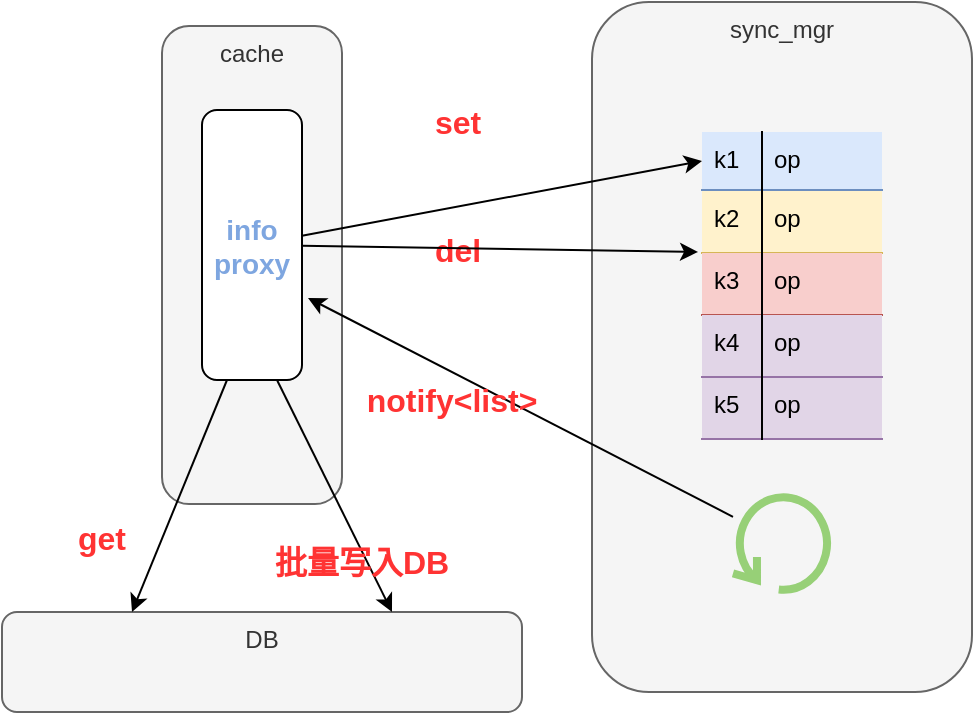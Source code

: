 <mxfile pages="1" version="11.2.3" type="github"><diagram id="eT_U5S_IGcBMHXpxv2Vd" name="Page-1"><mxGraphModel dx="1422" dy="764" grid="1" gridSize="10" guides="1" tooltips="1" connect="1" arrows="1" fold="1" page="1" pageScale="1" pageWidth="827" pageHeight="1169" math="0" shadow="0"><root><mxCell id="0"/><mxCell id="1" parent="0"/><UserObject label="cache" treeRoot="1" id="63o0bYnbZ6jgPsJbByv9-7"><mxCell style="whiteSpace=wrap;html=1;align=center;treeFolding=1;treeMoving=1;container=1;recursiveResize=0;verticalAlign=top;fillColor=#f5f5f5;strokeColor=#666666;fontColor=#333333;rounded=1;" vertex="1" parent="1"><mxGeometry x="155" y="87" width="90" height="239" as="geometry"/></mxCell></UserObject><mxCell id="63o0bYnbZ6jgPsJbByv9-1" value="info&lt;br&gt;proxy" style="rounded=1;whiteSpace=wrap;html=1;fontSize=14;fontStyle=1;fontColor=#7EA6E0;" vertex="1" parent="63o0bYnbZ6jgPsJbByv9-7"><mxGeometry x="20" y="42" width="50" height="135" as="geometry"/></mxCell><mxCell id="63o0bYnbZ6jgPsJbByv9-5" value="del" style="text;html=1;strokeColor=none;fillColor=none;align=center;verticalAlign=middle;whiteSpace=wrap;rounded=0;fontSize=16;fontStyle=1;fontColor=#FF3333;" vertex="1" parent="63o0bYnbZ6jgPsJbByv9-7"><mxGeometry x="128" y="101.5" width="40" height="20" as="geometry"/></mxCell><UserObject label="sync_mgr" treeRoot="1" id="63o0bYnbZ6jgPsJbByv9-8"><mxCell style="whiteSpace=wrap;html=1;align=center;treeFolding=1;treeMoving=1;container=1;recursiveResize=0;verticalAlign=top;fillColor=#f5f5f5;strokeColor=#666666;fontColor=#333333;rounded=1;" vertex="1" parent="1"><mxGeometry x="370" y="75" width="190" height="345" as="geometry"/></mxCell></UserObject><mxCell id="63o0bYnbZ6jgPsJbByv9-10" value="op" style="shape=partialRectangle;top=0;left=0;right=0;bottom=1;align=left;verticalAlign=top;fillColor=#dae8fc;spacingLeft=34;spacingRight=4;overflow=hidden;rotatable=0;points=[[0,0.5],[1,0.5]];portConstraint=eastwest;dropTarget=0;fontSize=12;rounded=1;strokeColor=#6c8ebf;" vertex="1" parent="63o0bYnbZ6jgPsJbByv9-8"><mxGeometry x="55" y="65" width="90" height="29" as="geometry"/></mxCell><mxCell id="63o0bYnbZ6jgPsJbByv9-11" value="k1" style="shape=partialRectangle;top=0;left=0;bottom=0;fillColor=none;align=left;verticalAlign=top;spacingLeft=4;spacingRight=4;overflow=hidden;rotatable=0;points=[];portConstraint=eastwest;part=1;fontSize=12;" vertex="1" connectable="0" parent="63o0bYnbZ6jgPsJbByv9-10"><mxGeometry width="30" height="30" as="geometry"/></mxCell><mxCell id="63o0bYnbZ6jgPsJbByv9-12" value="op" style="shape=partialRectangle;top=0;left=0;right=0;bottom=1;align=left;verticalAlign=top;fillColor=#fff2cc;spacingLeft=34;spacingRight=4;overflow=hidden;rotatable=0;points=[[0,0.5],[1,0.5]];portConstraint=eastwest;dropTarget=0;fontSize=12;rounded=1;strokeColor=#d6b656;" vertex="1" parent="63o0bYnbZ6jgPsJbByv9-8"><mxGeometry x="55" y="94.5" width="90" height="31" as="geometry"/></mxCell><mxCell id="63o0bYnbZ6jgPsJbByv9-13" value="k2" style="shape=partialRectangle;top=0;left=0;bottom=0;fillColor=none;align=left;verticalAlign=top;spacingLeft=4;spacingRight=4;overflow=hidden;rotatable=0;points=[];portConstraint=eastwest;part=1;fontSize=12;" vertex="1" connectable="0" parent="63o0bYnbZ6jgPsJbByv9-12"><mxGeometry width="30" height="31" as="geometry"/></mxCell><mxCell id="63o0bYnbZ6jgPsJbByv9-22" value="op" style="shape=partialRectangle;top=0;left=0;right=0;bottom=1;align=left;verticalAlign=top;fillColor=#e1d5e7;spacingLeft=34;spacingRight=4;overflow=hidden;rotatable=0;points=[[0,0.5],[1,0.5]];portConstraint=eastwest;dropTarget=0;fontSize=12;rounded=1;strokeColor=#9673a6;" vertex="1" parent="63o0bYnbZ6jgPsJbByv9-8"><mxGeometry x="55" y="187.5" width="90" height="31" as="geometry"/></mxCell><mxCell id="63o0bYnbZ6jgPsJbByv9-23" value="k5" style="shape=partialRectangle;top=0;left=0;bottom=0;fillColor=none;align=left;verticalAlign=top;spacingLeft=4;spacingRight=4;overflow=hidden;rotatable=0;points=[];portConstraint=eastwest;part=1;fontSize=12;" vertex="1" connectable="0" parent="63o0bYnbZ6jgPsJbByv9-22"><mxGeometry width="30" height="31" as="geometry"/></mxCell><mxCell id="63o0bYnbZ6jgPsJbByv9-25" value="" style="shape=mxgraph.bpmn.loop;html=1;outlineConnect=0;rounded=1;fontSize=16;fontColor=#FF3333;strokeWidth=4;strokeColor=#97D077;" vertex="1" parent="63o0bYnbZ6jgPsJbByv9-8"><mxGeometry x="70.5" y="245" width="49" height="50" as="geometry"/></mxCell><mxCell id="63o0bYnbZ6jgPsJbByv9-4" value="set&lt;br style=&quot;font-size: 16px;&quot;&gt;" style="text;html=1;strokeColor=none;fillColor=none;align=center;verticalAlign=middle;whiteSpace=wrap;rounded=0;fontSize=16;fontColor=#FF3333;fontStyle=1" vertex="1" parent="1"><mxGeometry x="282.5" y="125" width="40" height="20" as="geometry"/></mxCell><UserObject label="DB" treeRoot="1" id="63o0bYnbZ6jgPsJbByv9-9"><mxCell style="whiteSpace=wrap;html=1;align=center;treeFolding=1;treeMoving=1;container=1;recursiveResize=0;verticalAlign=top;fillColor=#f5f5f5;strokeColor=#666666;fontColor=#333333;rounded=1;" vertex="1" parent="1"><mxGeometry x="75" y="380" width="260" height="50" as="geometry"/></mxCell></UserObject><mxCell id="63o0bYnbZ6jgPsJbByv9-14" value="op" style="shape=partialRectangle;top=0;left=0;right=0;bottom=1;align=left;verticalAlign=top;fillColor=#f8cecc;spacingLeft=34;spacingRight=4;overflow=hidden;rotatable=0;points=[[0,0.5],[1,0.5]];portConstraint=eastwest;dropTarget=0;fontSize=12;rounded=1;strokeColor=#b85450;" vertex="1" parent="1"><mxGeometry x="425" y="200.5" width="90" height="31" as="geometry"/></mxCell><mxCell id="63o0bYnbZ6jgPsJbByv9-15" value="k3" style="shape=partialRectangle;top=0;left=0;bottom=0;fillColor=none;align=left;verticalAlign=top;spacingLeft=4;spacingRight=4;overflow=hidden;rotatable=0;points=[];portConstraint=eastwest;part=1;fontSize=12;" vertex="1" connectable="0" parent="63o0bYnbZ6jgPsJbByv9-14"><mxGeometry width="30" height="30" as="geometry"/></mxCell><mxCell id="63o0bYnbZ6jgPsJbByv9-16" value="op" style="shape=partialRectangle;top=0;left=0;right=0;bottom=1;align=left;verticalAlign=top;fillColor=#e1d5e7;spacingLeft=34;spacingRight=4;overflow=hidden;rotatable=0;points=[[0,0.5],[1,0.5]];portConstraint=eastwest;dropTarget=0;fontSize=12;rounded=1;strokeColor=#9673a6;" vertex="1" parent="1"><mxGeometry x="425" y="231.5" width="90" height="31" as="geometry"/></mxCell><mxCell id="63o0bYnbZ6jgPsJbByv9-17" value="k4" style="shape=partialRectangle;top=0;left=0;bottom=0;fillColor=none;align=left;verticalAlign=top;spacingLeft=4;spacingRight=4;overflow=hidden;rotatable=0;points=[];portConstraint=eastwest;part=1;fontSize=12;" vertex="1" connectable="0" parent="63o0bYnbZ6jgPsJbByv9-16"><mxGeometry width="30" height="31" as="geometry"/></mxCell><mxCell id="63o0bYnbZ6jgPsJbByv9-20" value="" style="endArrow=classic;html=1;fontSize=16;fontColor=#FF3333;entryX=0;entryY=0.5;entryDx=0;entryDy=0;" edge="1" parent="1" source="63o0bYnbZ6jgPsJbByv9-1" target="63o0bYnbZ6jgPsJbByv9-10"><mxGeometry width="50" height="50" relative="1" as="geometry"><mxPoint x="310" y="170" as="sourcePoint"/><mxPoint x="370" y="170" as="targetPoint"/></mxGeometry></mxCell><mxCell id="63o0bYnbZ6jgPsJbByv9-21" value="" style="endArrow=classic;html=1;fontSize=16;fontColor=#FF3333;entryX=-0.022;entryY=-0.016;entryDx=0;entryDy=0;entryPerimeter=0;" edge="1" parent="1" source="63o0bYnbZ6jgPsJbByv9-1" target="63o0bYnbZ6jgPsJbByv9-14"><mxGeometry width="50" height="50" relative="1" as="geometry"><mxPoint x="310" y="340" as="sourcePoint"/><mxPoint x="360" y="290" as="targetPoint"/></mxGeometry></mxCell><mxCell id="63o0bYnbZ6jgPsJbByv9-26" value="" style="endArrow=classic;html=1;fontSize=16;fontColor=#FF3333;entryX=1.06;entryY=0.696;entryDx=0;entryDy=0;entryPerimeter=0;" edge="1" parent="1" source="63o0bYnbZ6jgPsJbByv9-25" target="63o0bYnbZ6jgPsJbByv9-1"><mxGeometry width="50" height="50" relative="1" as="geometry"><mxPoint x="380" y="400" as="sourcePoint"/><mxPoint x="200" y="295" as="targetPoint"/></mxGeometry></mxCell><mxCell id="63o0bYnbZ6jgPsJbByv9-31" value="notify&amp;lt;list&amp;gt;" style="text;html=1;strokeColor=none;fillColor=none;align=center;verticalAlign=middle;whiteSpace=wrap;rounded=0;fontSize=16;fontStyle=1;fontColor=#FF3333;" vertex="1" parent="1"><mxGeometry x="280" y="264" width="40" height="20" as="geometry"/></mxCell><mxCell id="63o0bYnbZ6jgPsJbByv9-33" value="" style="endArrow=classic;html=1;fontSize=16;fontColor=#FF3333;entryX=0.75;entryY=0;entryDx=0;entryDy=0;exitX=0.75;exitY=1;exitDx=0;exitDy=0;" edge="1" parent="1" source="63o0bYnbZ6jgPsJbByv9-1" target="63o0bYnbZ6jgPsJbByv9-9"><mxGeometry width="50" height="50" relative="1" as="geometry"><mxPoint x="195" y="315" as="sourcePoint"/><mxPoint x="245" y="265" as="targetPoint"/></mxGeometry></mxCell><mxCell id="63o0bYnbZ6jgPsJbByv9-34" value="批量写入DB" style="text;html=1;strokeColor=none;fillColor=none;align=center;verticalAlign=middle;whiteSpace=wrap;rounded=0;fontSize=16;fontStyle=1;fontColor=#FF3333;" vertex="1" parent="1"><mxGeometry x="210" y="345" width="90" height="20" as="geometry"/></mxCell><mxCell id="63o0bYnbZ6jgPsJbByv9-36" value="" style="endArrow=classic;html=1;fontSize=16;fontColor=#FF3333;entryX=0.25;entryY=0;entryDx=0;entryDy=0;exitX=0.25;exitY=1;exitDx=0;exitDy=0;" edge="1" parent="1" source="63o0bYnbZ6jgPsJbByv9-1" target="63o0bYnbZ6jgPsJbByv9-9"><mxGeometry width="50" height="50" relative="1" as="geometry"><mxPoint x="185" y="315" as="sourcePoint"/><mxPoint x="235" y="265" as="targetPoint"/></mxGeometry></mxCell><mxCell id="63o0bYnbZ6jgPsJbByv9-37" value="get" style="text;html=1;strokeColor=none;fillColor=none;align=center;verticalAlign=middle;whiteSpace=wrap;rounded=0;fontSize=16;fontColor=#FF3333;fontStyle=1" vertex="1" parent="1"><mxGeometry x="105" y="333" width="40" height="20" as="geometry"/></mxCell></root></mxGraphModel></diagram></mxfile>